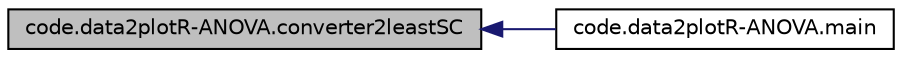 digraph "code.data2plotR-ANOVA.converter2leastSC"
{
  edge [fontname="Helvetica",fontsize="10",labelfontname="Helvetica",labelfontsize="10"];
  node [fontname="Helvetica",fontsize="10",shape=record];
  rankdir="LR";
  Node9 [label="code.data2plotR-ANOVA.converter2leastSC",height=0.2,width=0.4,color="black", fillcolor="grey75", style="filled", fontcolor="black"];
  Node9 -> Node10 [dir="back",color="midnightblue",fontsize="10",style="solid",fontname="Helvetica"];
  Node10 [label="code.data2plotR-ANOVA.main",height=0.2,width=0.4,color="black", fillcolor="white", style="filled",URL="$namespacecode_1_1data2plot_r-_a_n_o_v_a.html#a2572fd7384cf554d3dcd85d348638326"];
}
